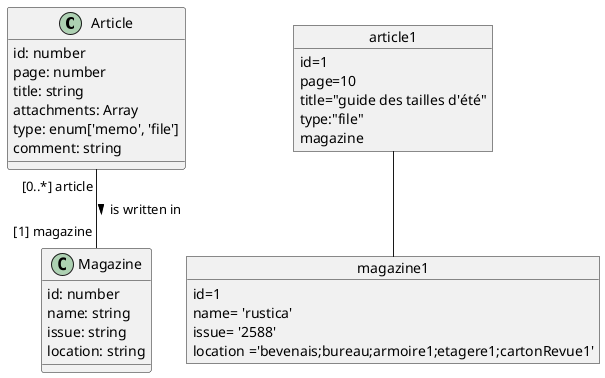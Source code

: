 @startuml
class Article{
    id: number
    page: number
    title: string
    attachments: Array
    type: enum['memo', 'file']
    comment: string
}

class Magazine{
    id: number
    name: string
    issue: string
    location: string
}

 Article "[0..*] article" -- "[1] magazine" Magazine: is written in >

object article1{
    id=1
    page=10
    title="guide des tailles d'été"
    type:"file"
    magazine
}

object magazine1{
    id=1
    name= 'rustica'
    issue= '2588'
    location ='bevenais;bureau;armoire1;etagere1;cartonRevue1'
}

article1 -- magazine1
@enduml